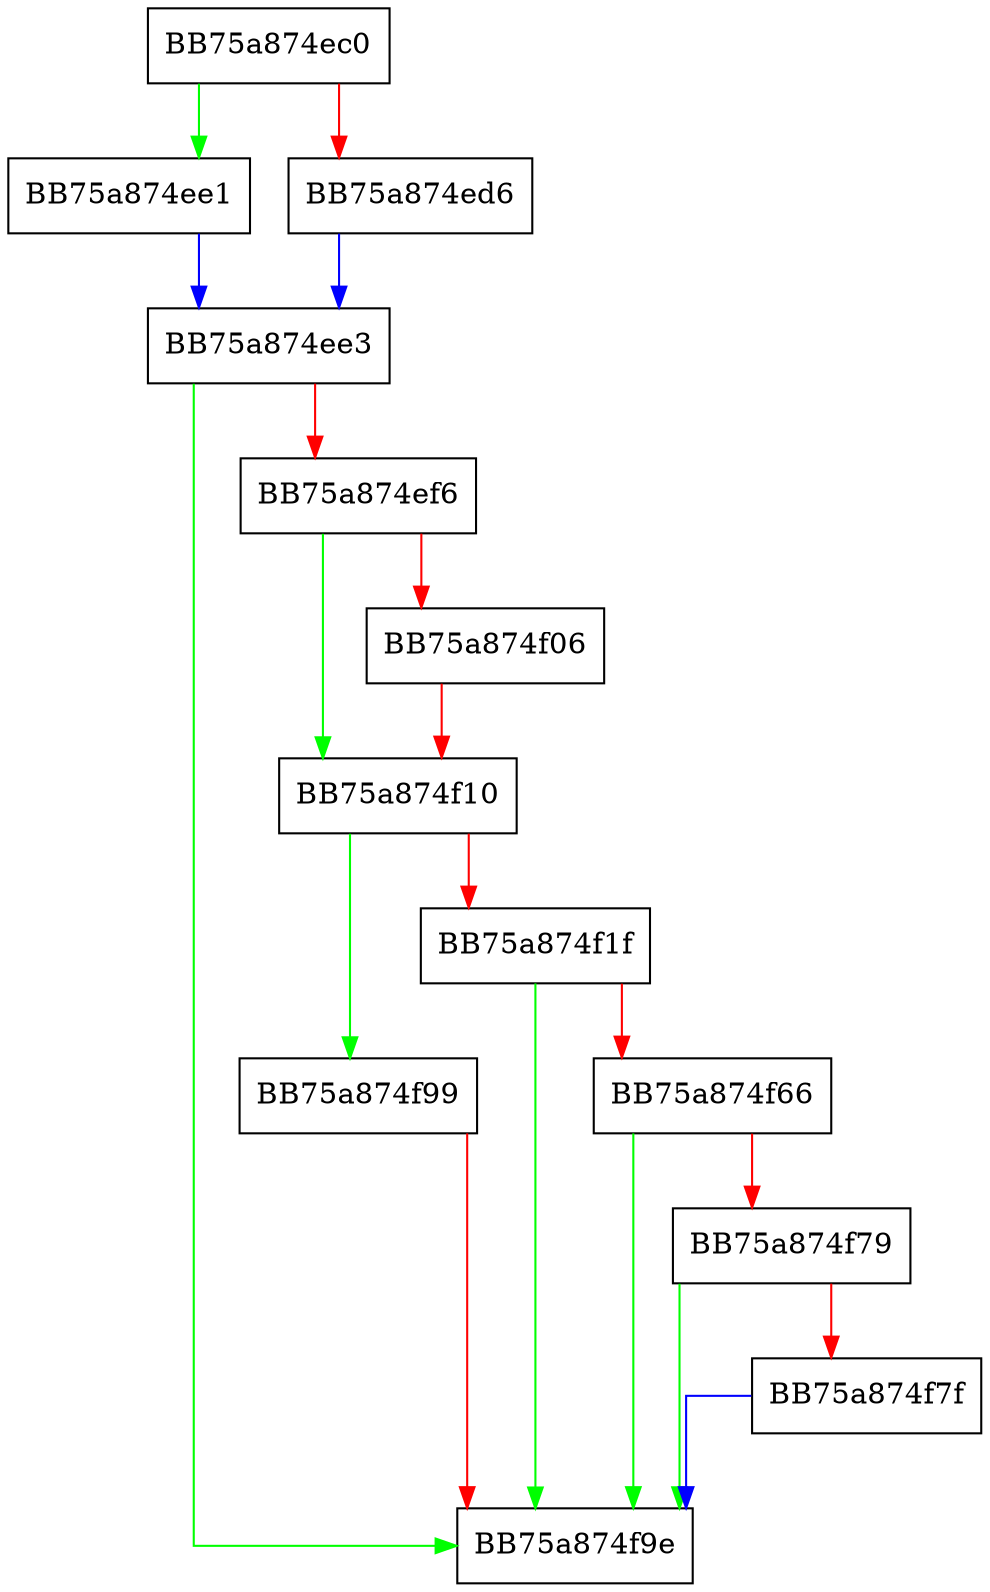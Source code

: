 digraph ConfigureAuditMode {
  node [shape="box"];
  graph [splines=ortho];
  BB75a874ec0 -> BB75a874ee1 [color="green"];
  BB75a874ec0 -> BB75a874ed6 [color="red"];
  BB75a874ed6 -> BB75a874ee3 [color="blue"];
  BB75a874ee1 -> BB75a874ee3 [color="blue"];
  BB75a874ee3 -> BB75a874f9e [color="green"];
  BB75a874ee3 -> BB75a874ef6 [color="red"];
  BB75a874ef6 -> BB75a874f10 [color="green"];
  BB75a874ef6 -> BB75a874f06 [color="red"];
  BB75a874f06 -> BB75a874f10 [color="red"];
  BB75a874f10 -> BB75a874f99 [color="green"];
  BB75a874f10 -> BB75a874f1f [color="red"];
  BB75a874f1f -> BB75a874f9e [color="green"];
  BB75a874f1f -> BB75a874f66 [color="red"];
  BB75a874f66 -> BB75a874f9e [color="green"];
  BB75a874f66 -> BB75a874f79 [color="red"];
  BB75a874f79 -> BB75a874f9e [color="green"];
  BB75a874f79 -> BB75a874f7f [color="red"];
  BB75a874f7f -> BB75a874f9e [color="blue"];
  BB75a874f99 -> BB75a874f9e [color="red"];
}
